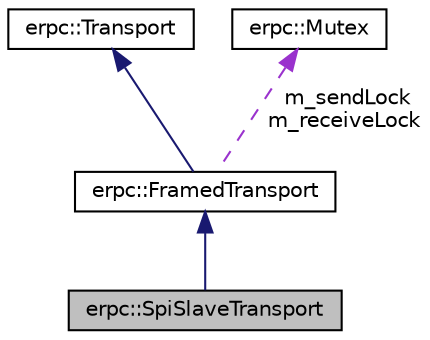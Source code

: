 digraph "erpc::SpiSlaveTransport"
{
  edge [fontname="Helvetica",fontsize="10",labelfontname="Helvetica",labelfontsize="10"];
  node [fontname="Helvetica",fontsize="10",shape=record];
  Node1 [label="erpc::SpiSlaveTransport",height=0.2,width=0.4,color="black", fillcolor="grey75", style="filled", fontcolor="black"];
  Node2 -> Node1 [dir="back",color="midnightblue",fontsize="10",style="solid",fontname="Helvetica"];
  Node2 [label="erpc::FramedTransport",height=0.2,width=0.4,color="black", fillcolor="white", style="filled",URL="$classerpc_1_1_framed_transport.html",tooltip="Base class for framed transport layers. "];
  Node3 -> Node2 [dir="back",color="midnightblue",fontsize="10",style="solid",fontname="Helvetica"];
  Node3 [label="erpc::Transport",height=0.2,width=0.4,color="black", fillcolor="white", style="filled",URL="$classerpc_1_1_transport.html",tooltip="Abstract interface for transport layer. "];
  Node4 -> Node2 [dir="back",color="darkorchid3",fontsize="10",style="dashed",label=" m_sendLock\nm_receiveLock" ,fontname="Helvetica"];
  Node4 [label="erpc::Mutex",height=0.2,width=0.4,color="black", fillcolor="white", style="filled",URL="$classerpc_1_1_mutex.html",tooltip="Simple mutex class. "];
}

